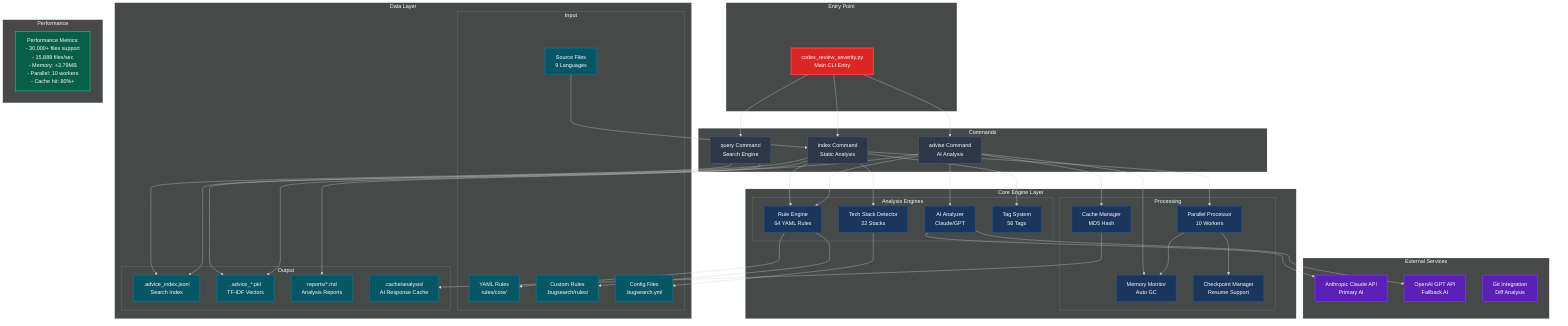 %%{init: {'theme':'dark'}}%%
graph TB
    %% BugSearch2 CLI Architecture v5.0.0
    %% Created: 2025-10-21
    %% Author: KEIEI.NET INC.

    subgraph "Entry Point"
        CLI[codex_review_severity.py<br/>Main CLI Entry]
    end

    subgraph "Commands"
        INDEX[index Command<br/>Static Analysis]
        ADVISE[advise Command<br/>AI Analysis]
        QUERY[query Command<br/>Search Engine]
    end

    subgraph "Core Engine Layer"
        subgraph "Analysis Engines"
            RULE[Rule Engine<br/>64 YAML Rules]
            AI[AI Analyzer<br/>Claude/GPT]
            TECH[Tech Stack Detector<br/>22 Stacks]
            TAG[Tag System<br/>56 Tags]
        end

        subgraph "Processing"
            PARA[Parallel Processor<br/>10 Workers]
            CACHE[Cache Manager<br/>MD5 Hash]
            MEM[Memory Monitor<br/>Auto GC]
            CHECK[Checkpoint Manager<br/>Resume Support]
        end
    end

    subgraph "Data Layer"
        subgraph "Input"
            SRC[Source Files<br/>9 Languages]
            YAML[YAML Rules<br/>rules/core/]
            CUSTOM[Custom Rules<br/>.bugsearch/rules/]
            CONFIG[Config Files<br/>.bugsearch.yml]
        end

        subgraph "Output"
            INDEX_FILE[.advice_index.jsonl<br/>Search Index]
            VECTOR[.advice_*.pkl<br/>TF-IDF Vectors]
            REPORT[reports/*.md<br/>Analysis Reports]
            CACHE_DIR[.cache/analysis/<br/>AI Response Cache]
        end
    end

    subgraph "External Services"
        CLAUDE[Anthropic Claude API<br/>Primary AI]
        GPT[OpenAI GPT API<br/>Fallback AI]
        GIT[Git Integration<br/>Diff Analysis]
    end

    %% Connections
    CLI --> INDEX
    CLI --> ADVISE
    CLI --> QUERY

    INDEX --> RULE
    INDEX --> TECH
    INDEX --> TAG
    INDEX --> PARA

    ADVISE --> AI
    ADVISE --> RULE
    ADVISE --> CACHE
    ADVISE --> MEM

    QUERY --> INDEX_FILE
    QUERY --> VECTOR

    RULE --> YAML
    RULE --> CUSTOM
    TECH --> CONFIG

    AI --> CLAUDE
    AI --> GPT

    PARA --> CHECK
    PARA --> MEM

    SRC --> INDEX
    INDEX --> INDEX_FILE
    INDEX --> VECTOR
    ADVISE --> REPORT
    CACHE --> CACHE_DIR

    %% Styling
    classDef command fill:#2d3748,stroke:#4a5568,stroke-width:2px,color:#fff
    classDef engine fill:#1a365d,stroke:#2c5282,stroke-width:2px,color:#fff
    classDef data fill:#065666,stroke:#0e7490,stroke-width:2px,color:#fff
    classDef external fill:#5b21b6,stroke:#7c3aed,stroke-width:2px,color:#fff
    classDef entry fill:#dc2626,stroke:#ef4444,stroke-width:3px,color:#fff

    class CLI entry
    class INDEX,ADVISE,QUERY command
    class RULE,AI,TECH,TAG,PARA,CACHE,MEM,CHECK engine
    class SRC,YAML,CUSTOM,CONFIG,INDEX_FILE,VECTOR,REPORT,CACHE_DIR data
    class CLAUDE,GPT,GIT external

    %% Performance Metrics
    subgraph "Performance"
        PERF["""
        Performance Metrics:
        - 30,000+ files support
        - 15,889 files/sec
        - Memory: +3.79MB
        - Parallel: 10 workers
        - Cache hit: 80%+
        """]
    end

    style PERF fill:#065f46,stroke:#10b981,stroke-width:2px,color:#fff